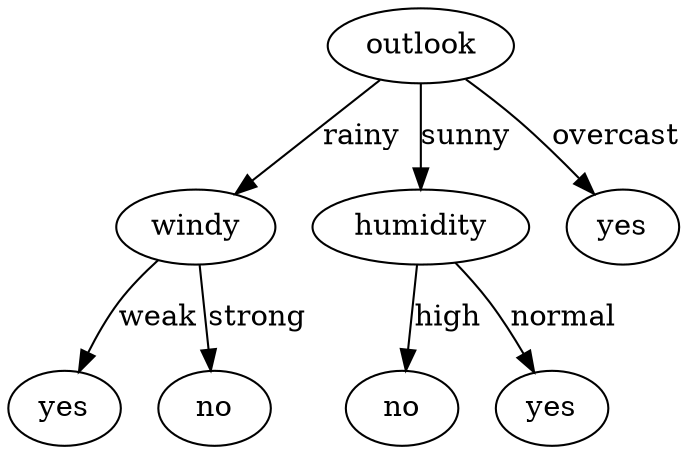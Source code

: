 // ID3 algo
digraph {
	outlook -> windy [label=rainy]
	outlook -> humidity [label=sunny]
	1 [label=no]
	humidity -> 1 [label=high]
	2 [label=yes]
	humidity -> 2 [label=normal]
	3 [label=yes]
	outlook -> 3 [label=overcast]
	4 [label=yes]
	windy -> 4 [label=weak]
	5 [label=no]
	windy -> 5 [label=strong]
}
